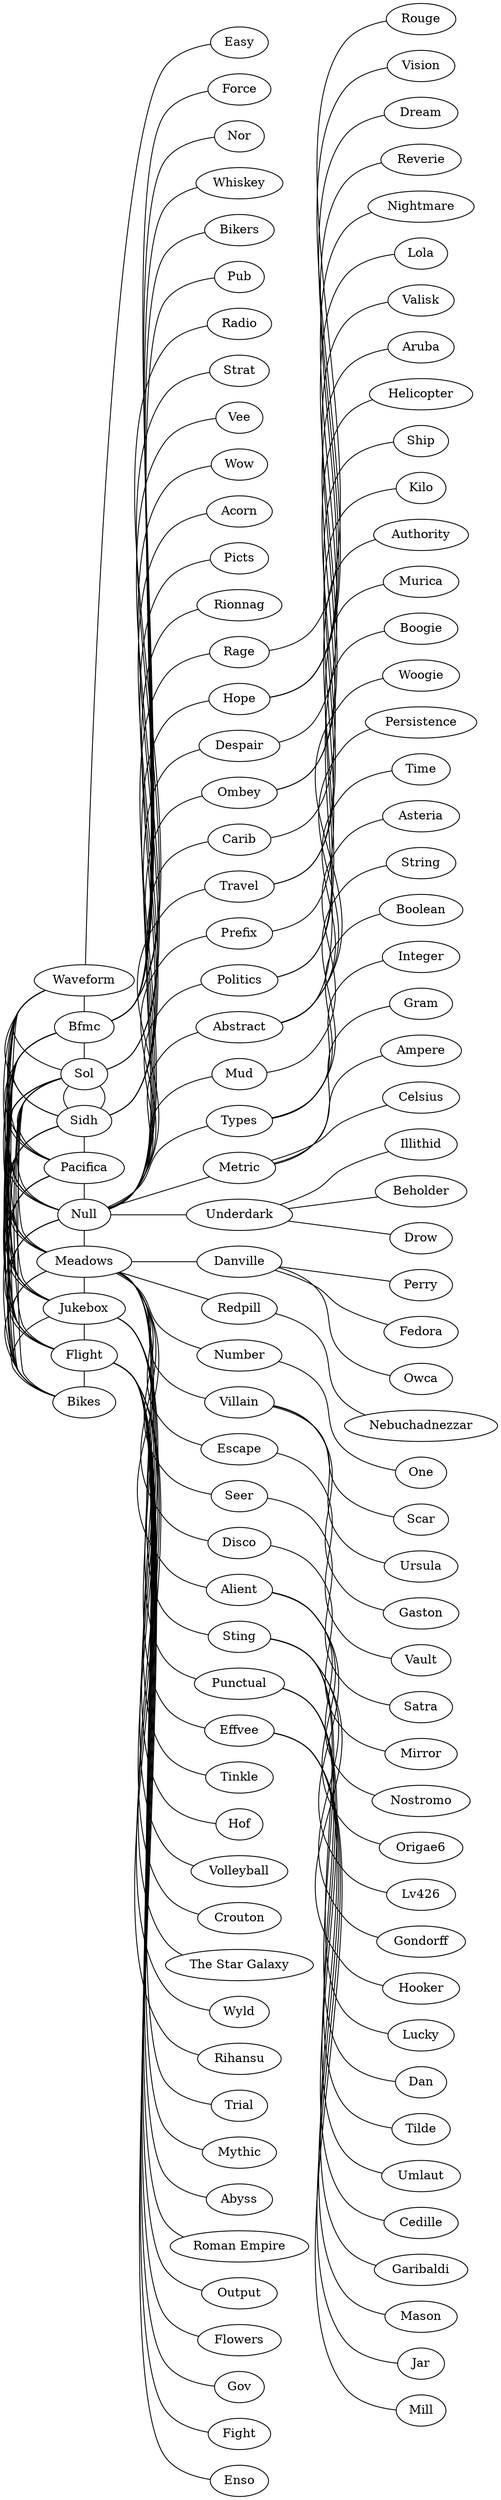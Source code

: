 digraph GALAXY {
	edge [arrowhead=none,arrowtail=none];
	splines = true;	
	concentrate = true;
	overlap = false;
	dir = both;
	rankdir = LR;
	sep = .10;
	
	//K = 3.0;
	//edge [len=0.9];
	//graph [rankdir = LR, sep = .12, ];
	
	//mindist = .3;
	// K (sfdp 0.3, fdp 0.3)
	// edge [len] (neato 1.0, fdp 0.3)
	// edge [minlen] (dot, 1.0)
	//ranksep = 1.0;
	// edge [weight]
	//nodesep = 0.25;
	// size="7.75,10.25"
	//fontsize = 2;
	// dot, neato, twopi, circo, fdp, sfdp
	
	// http://www.graphviz.org/doc/info/attrs.html#d:overlap
	
	// Subset model:
	// http://www.graphviz.org/doc/info/attrs.html#d:model
	
	// https://rich-iannone.github.io/DiagrammeR/graphviz_and_mermaid.html
	/*
	graph [layout = dot,
       rankdir = LR]

	node [shape = circle,
		  style = filled,
		  color = grey,
		  label = '']

	node [fillcolor = red]
	a

	node [fillcolor = green]
	b c d

	node [fillcolor = orange]

	edge [color = grey]
	a -> {b c d}
	b -> {e f g h i j}
	c -> {k l m n o p}
	d -> {q r s t u v}
	*/

	bfmc [label="Bfmc"];
	bikes [label="Bikes"];
	flight [label="Flight"];
	jukebox [label="Jukebox"];
	meadows [label="Meadows"];
	null [label="Null"];
	pacifica [label="Pacifica"];
	sidh [label="Sidh"];
	sol [label="Sol"];
	waveform [label="Waveform"];		
	
	bfmc -> sol [dir="both"];
	bikes -> sol [dir="both"];
	flight -> sol [dir="both"];
	jukebox -> sol [dir="both"];
	meadows -> sol [dir="both"];
	null -> sol [dir="both"];
	pacifica -> sol [dir="both"];
	sidh -> sol [dir="both"];
	waveform -> sol [dir="both"];
	
	bikes -> bfmc [dir="both"];
	flight -> bfmc [dir="both"];
	jukebox -> bfmc [dir="both"];
	meadows -> bfmc [dir="both"];
	null -> bfmc [dir="both"];
	pacifica -> bfmc [dir="both"];
	sidh -> bfmc [dir="both"];
	waveform -> bfmc [dir="both"];
	
	flight -> bikes [dir="both"];
	jukebox -> bikes [dir="both"];
	meadows -> bikes [dir="both"];
	null -> bikes [dir="both"];
	pacifica -> bikes [dir="both"];
	sidh -> bikes [dir="both"];
	sol -> bikes [dir="both"];
	waveform -> bikes [dir="both"];
	
	jukebox -> flight [dir="both"];
	meadows -> flight [dir="both"];
	null -> flight [dir="both"];
	pacifica -> flight [dir="both"];
	sidh -> flight [dir="both"];
	sol -> flight [dir="both"];
	waveform -> flight [dir="both"];
	
	meadows -> jukebox [dir="both"];
	null -> jukebox [dir="both"];
	pacifica -> jukebox [dir="both"];
	sidh -> jukebox [dir="both"];
	sol -> jukebox [dir="both"];
	waveform -> jukebox [dir="both"];
	
	null -> meadows [dir="both"];
	pacifica -> meadows [dir="both"];
	sidh -> meadows [dir="both"];
	sol -> meadows [dir="both"];
	waveform -> meadows [dir="both"];
	
	pacifica -> null [dir="both"];
	sidh -> null [dir="both"];
	sol -> null [dir="both"];
	waveform -> null [dir="both"];
	
	sidh -> pacifica [dir="both"];
	sol -> pacifica [dir="both"];
	waveform -> pacifica [dir="both"];

	sol -> sidh [dir="both"];
	waveform -> sidh [dir="both"];

	// Bfmc systems
	bfmc -> { Bikers; Pub; Radio; Strat; Force; Nor; Whiskey; }
	
	// Flight systems
	flight -> { Gov; Fight; Enso; "The Star Galaxy"; Wyld; Rihansu; Trial; Mythic; Abyss; "Roman Empire"; Output; Flowers; }
	
	// Jukebox systems
	jukebox -> { Hof; Volleyball; Crouton; Tinkle; }
	
	// Meadows systems
	meadows -> { Villain; Escape; Seer; Disco; Alient; Sting; Punctual; Effvee; Danville; Redpill; Number; }	      
	
	// Meadows system planets
	Villain -> { Gaston; Scar; Ursula; }
	Escape -> { Vault; }
	Seer -> { Satra; }
	Disco -> { Mirror; }
	Alient -> { Lv426; Nostromo; Origae6; }
	Sting -> { Gondorff; Hooker; Lucky Dan; }
	Punctual -> { Cedille; Tilde; Umlaut; }
	Effvee -> { Garibaldi; Mason Jar; Mill; }
	Danville -> { Fedora; Owca; Perry; }
	Redpill -> { Nebuchadnezzar; }
	Number -> { One; }
	
	// Null systems
	null -> { Types; Metric; Underdark; Rage; Hope; Despair; Ombey; Carib; Travel; Prefix; Politics; Abstract; Mud; }

	// Null system planets
	Types -> Boolean; 
	Types -> Integer; 
	Types -> String;
	Metric -> { Ampere; Celsius; Gram; }
	Underdark -> { Beholder; Drow; Illithid; }
	Rage -> { Rouge }
	Hope -> { Dream; Reverie; Vision }
	Despair -> { Nightmare }
	Ombey -> { Lola; Valisk }
	Carib -> { Aruba }
	Travel -> { Helicopter; Ship }
	Prefix -> { Kilo }
	Politics -> { Authority; Murica }
	Abstract -> { Boogie Woogie; Persistence; Time }
	Mud -> { Asteria }
	
	// Sidh systems
	sidh -> { Picts; Rionnag; Acorn; }
	
	// Sol systems
	sol -> { Vee; Wow; }
	
	// Waveform systems
	waveform -> { Easy; }
	
	// Cartels
	{ rank = same; bfmc; bikes; flight; jukebox; meadows; null; pacifica; sidh; sol; waveform; }

	// Systems
	{ rank = same; 
		Types; Metric; Underdark; Rage; Hope; Despair; Ombey; Carib; Travel; Prefix; Politics; 
		Abstract; Mud; Villain; Escape; Seer; Disco; Alient; Sting; Punctual; Effvee;  Danville; 
		Redpill; Number; Gov; Fight; Enso; "The Star Galaxy"; Wyld; Rihansu; Trial; Mythic; Abyss; 
		"Roman Empire"; Output; Flowers; Hof; Volleyball; Crouton; Tinkle; Picts; Rionnag; Acorn;
		Vee; Wow; Easy; 	}
	
	// Planets
	/*
	{ rank = same; Boolean; Integer; String; Ampere; Celsius; Gram; Beholder; Drow; Illithid; 
		Rouge; Dream; Reverie; Vision; Gaston; Scar; Ursula; Vault; Satra; Mirror; Lv426; 
		Nostromo; Origae6; Gondorff; Hooker; "Lucky Dan"; Cedille; Tilde; Umlaut; Garibaldi; 
		"Mason Jar"; Mill; Fedora; Owca; Perry; Nebuchadnezzar; One; }
		*/
}

